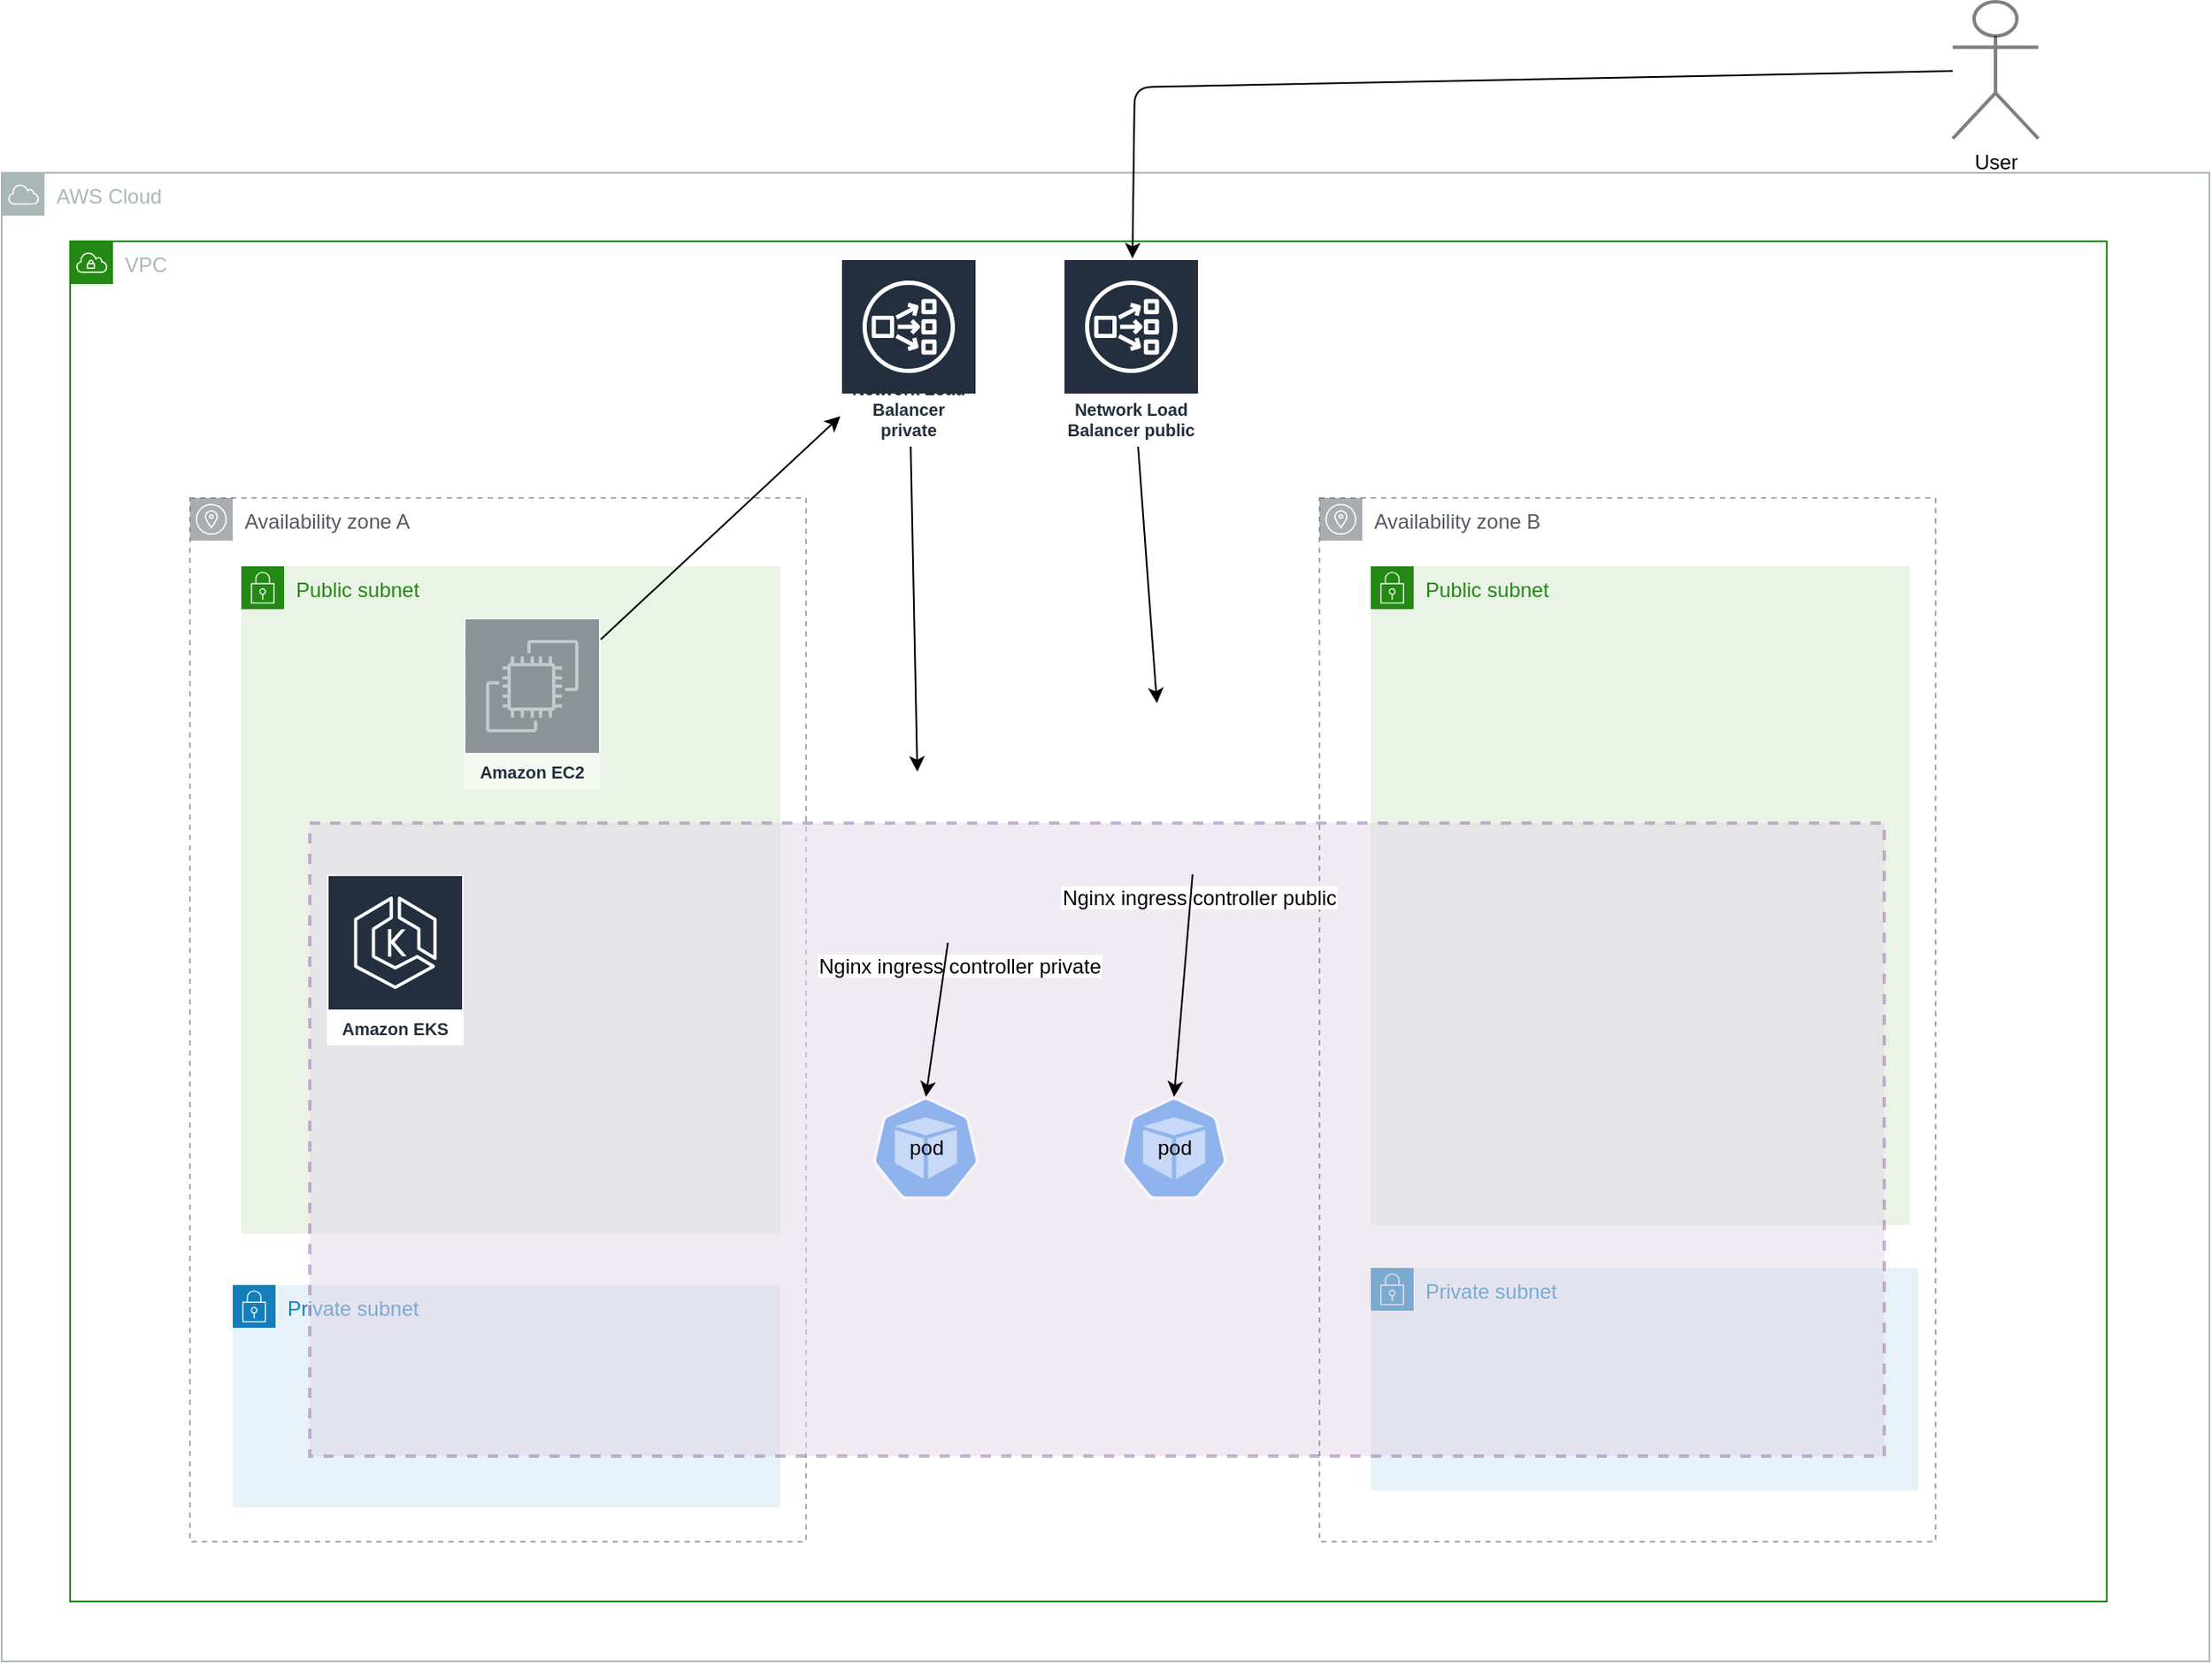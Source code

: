 <mxfile version="14.5.1" type="device"><diagram id="U7kaBbKrihW3CdOIU2h3" name="Page-1"><mxGraphModel dx="2062" dy="1175" grid="1" gridSize="10" guides="1" tooltips="1" connect="1" arrows="1" fold="1" page="1" pageScale="1" pageWidth="850" pageHeight="1100" math="0" shadow="0"><root><mxCell id="0"/><mxCell id="1" parent="0"/><mxCell id="GpjpHMsTxa2qLkqwUPUt-20" value="Availability zone A&lt;br&gt;" style="outlineConnect=0;gradientColor=none;html=1;whiteSpace=wrap;fontSize=12;fontStyle=0;shape=mxgraph.aws4.group;grIcon=mxgraph.aws4.group_availability_zone;strokeColor=#545B64;fillColor=none;verticalAlign=top;align=left;spacingLeft=30;fontColor=#545B64;dashed=1;glass=0;opacity=50;" vertex="1" parent="1"><mxGeometry x="160" y="320" width="360" height="610" as="geometry"/></mxCell><mxCell id="GpjpHMsTxa2qLkqwUPUt-7" value="AWS Cloud" style="outlineConnect=0;gradientColor=none;html=1;whiteSpace=wrap;fontSize=12;fontStyle=0;shape=mxgraph.aws4.group;grIcon=mxgraph.aws4.group_aws_cloud;strokeColor=#AAB7B8;fillColor=none;verticalAlign=top;align=left;spacingLeft=30;fontColor=#AAB7B8;dashed=0;" vertex="1" parent="1"><mxGeometry x="50" y="130" width="1290" height="870" as="geometry"/></mxCell><mxCell id="GpjpHMsTxa2qLkqwUPUt-6" value="VPC" style="points=[[0,0],[0.25,0],[0.5,0],[0.75,0],[1,0],[1,0.25],[1,0.5],[1,0.75],[1,1],[0.75,1],[0.5,1],[0.25,1],[0,1],[0,0.75],[0,0.5],[0,0.25]];outlineConnect=0;gradientColor=none;html=1;whiteSpace=wrap;fontSize=12;fontStyle=0;shape=mxgraph.aws4.group;grIcon=mxgraph.aws4.group_vpc;strokeColor=#248814;fillColor=none;verticalAlign=top;align=left;spacingLeft=30;fontColor=#AAB7B8;dashed=0;" vertex="1" parent="1"><mxGeometry x="90" y="170" width="1190" height="795" as="geometry"/></mxCell><mxCell id="GpjpHMsTxa2qLkqwUPUt-4" value="Network Load Balancer public" style="outlineConnect=0;fontColor=#232F3E;gradientColor=none;strokeColor=#ffffff;fillColor=#232F3E;dashed=0;verticalLabelPosition=middle;verticalAlign=bottom;align=center;html=1;whiteSpace=wrap;fontSize=10;fontStyle=1;spacing=3;shape=mxgraph.aws4.productIcon;prIcon=mxgraph.aws4.network_load_balancer;" vertex="1" parent="1"><mxGeometry x="670" y="180" width="80" height="110" as="geometry"/></mxCell><mxCell id="GpjpHMsTxa2qLkqwUPUt-13" value="Private subnet" style="points=[[0,0],[0.25,0],[0.5,0],[0.75,0],[1,0],[1,0.25],[1,0.5],[1,0.75],[1,1],[0.75,1],[0.5,1],[0.25,1],[0,1],[0,0.75],[0,0.5],[0,0.25]];outlineConnect=0;gradientColor=none;html=1;whiteSpace=wrap;fontSize=12;fontStyle=0;shape=mxgraph.aws4.group;grIcon=mxgraph.aws4.group_security_group;grStroke=0;strokeColor=#147EBA;fillColor=#E6F2F8;verticalAlign=top;align=left;spacingLeft=30;fontColor=#147EBA;dashed=0;" vertex="1" parent="1"><mxGeometry x="185" y="780" width="320" height="130" as="geometry"/></mxCell><mxCell id="GpjpHMsTxa2qLkqwUPUt-14" value="Private subnet" style="points=[[0,0],[0.25,0],[0.5,0],[0.75,0],[1,0],[1,0.25],[1,0.5],[1,0.75],[1,1],[0.75,1],[0.5,1],[0.25,1],[0,1],[0,0.75],[0,0.5],[0,0.25]];outlineConnect=0;gradientColor=none;html=1;whiteSpace=wrap;fontSize=12;fontStyle=0;shape=mxgraph.aws4.group;grIcon=mxgraph.aws4.group_security_group;grStroke=0;strokeColor=#147EBA;fillColor=#E6F2F8;verticalAlign=top;align=left;spacingLeft=30;fontColor=#147EBA;dashed=0;" vertex="1" parent="1"><mxGeometry x="850" y="770" width="320" height="130" as="geometry"/></mxCell><mxCell id="GpjpHMsTxa2qLkqwUPUt-16" value="Public subnet" style="points=[[0,0],[0.25,0],[0.5,0],[0.75,0],[1,0],[1,0.25],[1,0.5],[1,0.75],[1,1],[0.75,1],[0.5,1],[0.25,1],[0,1],[0,0.75],[0,0.5],[0,0.25]];outlineConnect=0;gradientColor=none;html=1;whiteSpace=wrap;fontSize=12;fontStyle=0;shape=mxgraph.aws4.group;grIcon=mxgraph.aws4.group_security_group;grStroke=0;strokeColor=#248814;fillColor=#E9F3E6;verticalAlign=top;align=left;spacingLeft=30;fontColor=#248814;dashed=0;" vertex="1" parent="1"><mxGeometry x="190" y="360" width="315" height="390" as="geometry"/></mxCell><mxCell id="GpjpHMsTxa2qLkqwUPUt-17" value="Public subnet" style="points=[[0,0],[0.25,0],[0.5,0],[0.75,0],[1,0],[1,0.25],[1,0.5],[1,0.75],[1,1],[0.75,1],[0.5,1],[0.25,1],[0,1],[0,0.75],[0,0.5],[0,0.25]];outlineConnect=0;gradientColor=none;html=1;whiteSpace=wrap;fontSize=12;fontStyle=0;shape=mxgraph.aws4.group;grIcon=mxgraph.aws4.group_security_group;grStroke=0;strokeColor=#248814;fillColor=#E9F3E6;verticalAlign=top;align=left;spacingLeft=30;fontColor=#248814;dashed=0;" vertex="1" parent="1"><mxGeometry x="850" y="360" width="315" height="385" as="geometry"/></mxCell><mxCell id="GpjpHMsTxa2qLkqwUPUt-18" value="" style="rounded=0;whiteSpace=wrap;html=1;glass=0;dashed=1;strokeWidth=2;opacity=50;fillColor=#e1d5e7;strokeColor=#9673a6;" vertex="1" parent="1"><mxGeometry x="230" y="510" width="920" height="370" as="geometry"/></mxCell><mxCell id="GpjpHMsTxa2qLkqwUPUt-2" value="Amazon EKS" style="outlineConnect=0;fontColor=#232F3E;gradientColor=none;strokeColor=#ffffff;fillColor=#232F3E;dashed=0;verticalLabelPosition=middle;verticalAlign=bottom;align=center;html=1;whiteSpace=wrap;fontSize=10;fontStyle=1;spacing=3;shape=mxgraph.aws4.productIcon;prIcon=mxgraph.aws4.eks;" vertex="1" parent="1"><mxGeometry x="240" y="540" width="80" height="100" as="geometry"/></mxCell><mxCell id="GpjpHMsTxa2qLkqwUPUt-21" value="Availability zone B" style="outlineConnect=0;gradientColor=none;html=1;whiteSpace=wrap;fontSize=12;fontStyle=0;shape=mxgraph.aws4.group;grIcon=mxgraph.aws4.group_availability_zone;strokeColor=#545B64;fillColor=none;verticalAlign=top;align=left;spacingLeft=30;fontColor=#545B64;dashed=1;glass=0;opacity=50;" vertex="1" parent="1"><mxGeometry x="820" y="320" width="360" height="610" as="geometry"/></mxCell><mxCell id="GpjpHMsTxa2qLkqwUPUt-22" value="Network Load Balancer private" style="outlineConnect=0;fontColor=#232F3E;gradientColor=none;strokeColor=#ffffff;fillColor=#232F3E;dashed=0;verticalLabelPosition=middle;verticalAlign=bottom;align=center;html=1;whiteSpace=wrap;fontSize=10;fontStyle=1;spacing=3;shape=mxgraph.aws4.productIcon;prIcon=mxgraph.aws4.network_load_balancer;" vertex="1" parent="1"><mxGeometry x="540" y="180" width="80" height="110" as="geometry"/></mxCell><mxCell id="GpjpHMsTxa2qLkqwUPUt-24" value="Nginx ingress controller private" style="shape=image;verticalLabelPosition=bottom;labelBackgroundColor=#ffffff;verticalAlign=top;aspect=fixed;imageAspect=0;image=https://www.nginx.com/wp-content/uploads/2015/11/Microservices-Cubes-Connect-300x300-PMS355.png;" vertex="1" parent="1"><mxGeometry x="560" y="480" width="100" height="100" as="geometry"/></mxCell><mxCell id="GpjpHMsTxa2qLkqwUPUt-25" value="User" style="shape=umlActor;verticalLabelPosition=bottom;verticalAlign=top;html=1;outlineConnect=0;glass=0;strokeWidth=2;opacity=50;" vertex="1" parent="1"><mxGeometry x="1190" y="30" width="50" height="80" as="geometry"/></mxCell><mxCell id="GpjpHMsTxa2qLkqwUPUt-26" value="" style="endArrow=classic;html=1;" edge="1" parent="1" source="GpjpHMsTxa2qLkqwUPUt-25" target="GpjpHMsTxa2qLkqwUPUt-4"><mxGeometry width="50" height="50" relative="1" as="geometry"><mxPoint x="750" y="590" as="sourcePoint"/><mxPoint x="480" y="80" as="targetPoint"/><Array as="points"><mxPoint x="712" y="80"/></Array></mxGeometry></mxCell><mxCell id="GpjpHMsTxa2qLkqwUPUt-27" value="Nginx ingress controller public" style="shape=image;verticalLabelPosition=bottom;labelBackgroundColor=#ffffff;verticalAlign=top;aspect=fixed;imageAspect=0;image=https://www.nginx.com/wp-content/uploads/2015/11/Microservices-Cubes-Connect-300x300-PMS355.png;" vertex="1" parent="1"><mxGeometry x="700" y="440" width="100" height="100" as="geometry"/></mxCell><mxCell id="GpjpHMsTxa2qLkqwUPUt-28" value="" style="endArrow=classic;html=1;entryX=0.25;entryY=0;entryDx=0;entryDy=0;" edge="1" parent="1" source="GpjpHMsTxa2qLkqwUPUt-4" target="GpjpHMsTxa2qLkqwUPUt-27"><mxGeometry width="50" height="50" relative="1" as="geometry"><mxPoint x="750" y="590" as="sourcePoint"/><mxPoint x="800" y="540" as="targetPoint"/></mxGeometry></mxCell><mxCell id="GpjpHMsTxa2qLkqwUPUt-29" value="" style="endArrow=classic;html=1;entryX=0.25;entryY=0;entryDx=0;entryDy=0;" edge="1" parent="1" source="GpjpHMsTxa2qLkqwUPUt-22" target="GpjpHMsTxa2qLkqwUPUt-24"><mxGeometry width="50" height="50" relative="1" as="geometry"><mxPoint x="750" y="590" as="sourcePoint"/><mxPoint x="800" y="540" as="targetPoint"/></mxGeometry></mxCell><mxCell id="GpjpHMsTxa2qLkqwUPUt-31" value="Amazon EC2" style="outlineConnect=0;fontColor=#232F3E;gradientColor=none;strokeColor=#ffffff;fillColor=#232F3E;dashed=0;verticalLabelPosition=middle;verticalAlign=bottom;align=center;html=1;whiteSpace=wrap;fontSize=10;fontStyle=1;spacing=3;shape=mxgraph.aws4.productIcon;prIcon=mxgraph.aws4.ec2;glass=0;opacity=50;" vertex="1" parent="1"><mxGeometry x="320" y="390" width="80" height="100" as="geometry"/></mxCell><mxCell id="GpjpHMsTxa2qLkqwUPUt-32" value="" style="endArrow=classic;html=1;" edge="1" parent="1" source="GpjpHMsTxa2qLkqwUPUt-31" target="GpjpHMsTxa2qLkqwUPUt-22"><mxGeometry width="50" height="50" relative="1" as="geometry"><mxPoint x="750" y="590" as="sourcePoint"/><mxPoint x="800" y="540" as="targetPoint"/></mxGeometry></mxCell><mxCell id="GpjpHMsTxa2qLkqwUPUt-33" value="pod" style="html=1;dashed=0;whitespace=wrap;fillColor=#2875E2;strokeColor=#ffffff;points=[[0.005,0.63,0],[0.1,0.2,0],[0.9,0.2,0],[0.5,0,0],[0.995,0.63,0],[0.72,0.99,0],[0.5,1,0],[0.28,0.99,0]];shape=mxgraph.kubernetes.icon;prIcon=pod;glass=0;opacity=50;" vertex="1" parent="1"><mxGeometry x="700" y="670" width="70" height="60" as="geometry"/></mxCell><mxCell id="GpjpHMsTxa2qLkqwUPUt-34" value="pod" style="html=1;dashed=0;whitespace=wrap;fillColor=#2875E2;strokeColor=#ffffff;points=[[0.005,0.63,0],[0.1,0.2,0],[0.9,0.2,0],[0.5,0,0],[0.995,0.63,0],[0.72,0.99,0],[0.5,1,0],[0.28,0.99,0]];shape=mxgraph.kubernetes.icon;prIcon=pod;glass=0;opacity=50;" vertex="1" parent="1"><mxGeometry x="555" y="670" width="70" height="60" as="geometry"/></mxCell><mxCell id="GpjpHMsTxa2qLkqwUPUt-35" value="" style="endArrow=classic;html=1;entryX=0.5;entryY=0;entryDx=0;entryDy=0;entryPerimeter=0;" edge="1" parent="1" source="GpjpHMsTxa2qLkqwUPUt-27" target="GpjpHMsTxa2qLkqwUPUt-33"><mxGeometry width="50" height="50" relative="1" as="geometry"><mxPoint x="750" y="590" as="sourcePoint"/><mxPoint x="800" y="540" as="targetPoint"/></mxGeometry></mxCell><mxCell id="GpjpHMsTxa2qLkqwUPUt-36" value="" style="endArrow=classic;html=1;entryX=0.5;entryY=0;entryDx=0;entryDy=0;entryPerimeter=0;" edge="1" parent="1" source="GpjpHMsTxa2qLkqwUPUt-24" target="GpjpHMsTxa2qLkqwUPUt-34"><mxGeometry width="50" height="50" relative="1" as="geometry"><mxPoint x="755.833" y="550" as="sourcePoint"/><mxPoint x="745" y="680" as="targetPoint"/></mxGeometry></mxCell></root></mxGraphModel></diagram></mxfile>
